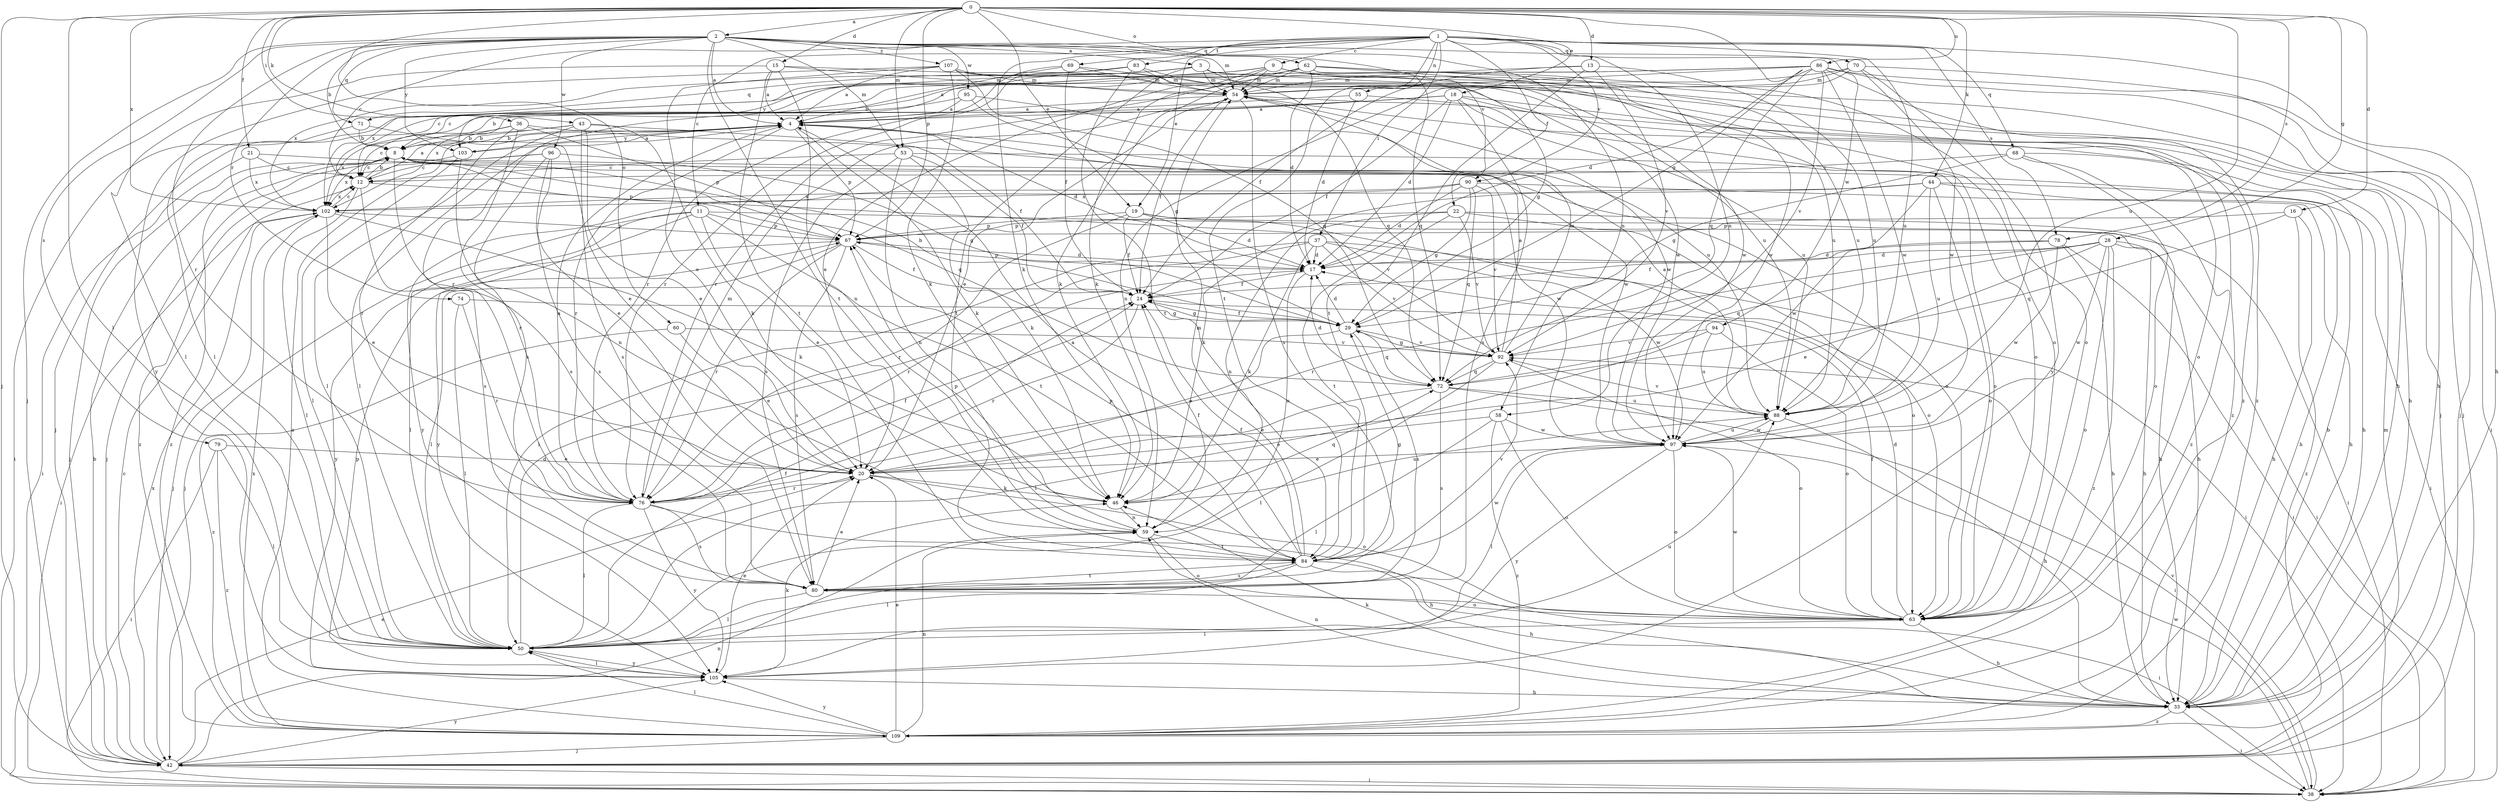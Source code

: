strict digraph  {
0;
1;
2;
3;
4;
8;
9;
11;
12;
13;
15;
16;
17;
18;
19;
20;
21;
22;
24;
28;
29;
33;
36;
37;
38;
42;
43;
44;
46;
50;
53;
54;
55;
58;
59;
60;
62;
63;
67;
68;
69;
70;
71;
72;
74;
76;
78;
79;
80;
83;
84;
86;
88;
90;
92;
94;
95;
96;
97;
102;
103;
105;
107;
109;
0 -> 2  [label=a];
0 -> 13  [label=d];
0 -> 15  [label=d];
0 -> 16  [label=d];
0 -> 18  [label=e];
0 -> 19  [label=e];
0 -> 21  [label=f];
0 -> 28  [label=g];
0 -> 29  [label=g];
0 -> 36  [label=i];
0 -> 42  [label=j];
0 -> 43  [label=k];
0 -> 44  [label=k];
0 -> 50  [label=l];
0 -> 53  [label=m];
0 -> 60  [label=o];
0 -> 62  [label=o];
0 -> 67  [label=p];
0 -> 78  [label=s];
0 -> 86  [label=u];
0 -> 88  [label=u];
0 -> 102  [label=x];
1 -> 9  [label=c];
1 -> 11  [label=c];
1 -> 12  [label=c];
1 -> 19  [label=e];
1 -> 22  [label=f];
1 -> 33  [label=h];
1 -> 37  [label=i];
1 -> 46  [label=k];
1 -> 55  [label=n];
1 -> 58  [label=n];
1 -> 68  [label=q];
1 -> 69  [label=q];
1 -> 70  [label=q];
1 -> 78  [label=s];
1 -> 83  [label=t];
1 -> 84  [label=t];
1 -> 88  [label=u];
1 -> 90  [label=v];
2 -> 3  [label=a];
2 -> 4  [label=a];
2 -> 8  [label=b];
2 -> 42  [label=j];
2 -> 53  [label=m];
2 -> 54  [label=m];
2 -> 58  [label=n];
2 -> 71  [label=q];
2 -> 74  [label=r];
2 -> 76  [label=r];
2 -> 79  [label=s];
2 -> 84  [label=t];
2 -> 90  [label=v];
2 -> 94  [label=w];
2 -> 95  [label=w];
2 -> 96  [label=w];
2 -> 103  [label=y];
2 -> 107  [label=z];
3 -> 54  [label=m];
3 -> 63  [label=o];
3 -> 71  [label=q];
3 -> 72  [label=q];
3 -> 84  [label=t];
3 -> 97  [label=w];
3 -> 103  [label=y];
4 -> 8  [label=b];
4 -> 17  [label=d];
4 -> 46  [label=k];
4 -> 50  [label=l];
4 -> 67  [label=p];
4 -> 76  [label=r];
4 -> 103  [label=y];
8 -> 12  [label=c];
8 -> 42  [label=j];
8 -> 63  [label=o];
8 -> 67  [label=p];
8 -> 72  [label=q];
8 -> 80  [label=s];
8 -> 102  [label=x];
8 -> 109  [label=z];
9 -> 12  [label=c];
9 -> 20  [label=e];
9 -> 38  [label=i];
9 -> 42  [label=j];
9 -> 46  [label=k];
9 -> 54  [label=m];
9 -> 88  [label=u];
9 -> 102  [label=x];
11 -> 20  [label=e];
11 -> 38  [label=i];
11 -> 42  [label=j];
11 -> 50  [label=l];
11 -> 67  [label=p];
11 -> 84  [label=t];
11 -> 105  [label=y];
12 -> 4  [label=a];
12 -> 8  [label=b];
12 -> 50  [label=l];
12 -> 80  [label=s];
12 -> 92  [label=v];
12 -> 102  [label=x];
13 -> 24  [label=f];
13 -> 54  [label=m];
13 -> 84  [label=t];
13 -> 88  [label=u];
13 -> 92  [label=v];
15 -> 4  [label=a];
15 -> 50  [label=l];
15 -> 54  [label=m];
15 -> 59  [label=n];
15 -> 84  [label=t];
15 -> 97  [label=w];
16 -> 33  [label=h];
16 -> 67  [label=p];
16 -> 72  [label=q];
16 -> 109  [label=z];
17 -> 24  [label=f];
17 -> 59  [label=n];
17 -> 67  [label=p];
18 -> 4  [label=a];
18 -> 8  [label=b];
18 -> 17  [label=d];
18 -> 24  [label=f];
18 -> 63  [label=o];
18 -> 80  [label=s];
18 -> 88  [label=u];
18 -> 102  [label=x];
18 -> 109  [label=z];
19 -> 17  [label=d];
19 -> 24  [label=f];
19 -> 33  [label=h];
19 -> 63  [label=o];
19 -> 67  [label=p];
19 -> 76  [label=r];
20 -> 46  [label=k];
20 -> 63  [label=o];
20 -> 76  [label=r];
21 -> 12  [label=c];
21 -> 38  [label=i];
21 -> 97  [label=w];
21 -> 102  [label=x];
22 -> 33  [label=h];
22 -> 59  [label=n];
22 -> 63  [label=o];
22 -> 67  [label=p];
22 -> 84  [label=t];
22 -> 92  [label=v];
24 -> 29  [label=g];
24 -> 76  [label=r];
28 -> 17  [label=d];
28 -> 20  [label=e];
28 -> 33  [label=h];
28 -> 38  [label=i];
28 -> 63  [label=o];
28 -> 72  [label=q];
28 -> 76  [label=r];
28 -> 97  [label=w];
28 -> 109  [label=z];
29 -> 8  [label=b];
29 -> 17  [label=d];
29 -> 20  [label=e];
29 -> 24  [label=f];
29 -> 72  [label=q];
29 -> 80  [label=s];
29 -> 92  [label=v];
33 -> 8  [label=b];
33 -> 38  [label=i];
33 -> 46  [label=k];
33 -> 59  [label=n];
33 -> 109  [label=z];
36 -> 8  [label=b];
36 -> 12  [label=c];
36 -> 67  [label=p];
36 -> 76  [label=r];
36 -> 80  [label=s];
36 -> 97  [label=w];
37 -> 17  [label=d];
37 -> 38  [label=i];
37 -> 46  [label=k];
37 -> 50  [label=l];
37 -> 76  [label=r];
37 -> 92  [label=v];
37 -> 97  [label=w];
38 -> 92  [label=v];
38 -> 97  [label=w];
42 -> 8  [label=b];
42 -> 12  [label=c];
42 -> 20  [label=e];
42 -> 38  [label=i];
42 -> 54  [label=m];
42 -> 59  [label=n];
42 -> 102  [label=x];
42 -> 105  [label=y];
43 -> 8  [label=b];
43 -> 20  [label=e];
43 -> 24  [label=f];
43 -> 46  [label=k];
43 -> 50  [label=l];
43 -> 80  [label=s];
43 -> 102  [label=x];
44 -> 33  [label=h];
44 -> 38  [label=i];
44 -> 46  [label=k];
44 -> 63  [label=o];
44 -> 88  [label=u];
44 -> 97  [label=w];
44 -> 102  [label=x];
46 -> 59  [label=n];
46 -> 72  [label=q];
46 -> 88  [label=u];
50 -> 17  [label=d];
50 -> 24  [label=f];
50 -> 105  [label=y];
53 -> 12  [label=c];
53 -> 24  [label=f];
53 -> 46  [label=k];
53 -> 59  [label=n];
53 -> 63  [label=o];
53 -> 80  [label=s];
54 -> 4  [label=a];
54 -> 20  [label=e];
54 -> 24  [label=f];
54 -> 33  [label=h];
54 -> 80  [label=s];
54 -> 97  [label=w];
55 -> 4  [label=a];
55 -> 17  [label=d];
55 -> 63  [label=o];
58 -> 20  [label=e];
58 -> 50  [label=l];
58 -> 63  [label=o];
58 -> 97  [label=w];
58 -> 109  [label=z];
59 -> 24  [label=f];
59 -> 63  [label=o];
59 -> 67  [label=p];
59 -> 84  [label=t];
60 -> 20  [label=e];
60 -> 92  [label=v];
60 -> 109  [label=z];
62 -> 17  [label=d];
62 -> 46  [label=k];
62 -> 50  [label=l];
62 -> 54  [label=m];
62 -> 63  [label=o];
62 -> 72  [label=q];
62 -> 76  [label=r];
62 -> 88  [label=u];
62 -> 97  [label=w];
63 -> 17  [label=d];
63 -> 24  [label=f];
63 -> 33  [label=h];
63 -> 50  [label=l];
63 -> 97  [label=w];
67 -> 17  [label=d];
67 -> 24  [label=f];
67 -> 50  [label=l];
67 -> 76  [label=r];
67 -> 80  [label=s];
67 -> 105  [label=y];
68 -> 12  [label=c];
68 -> 29  [label=g];
68 -> 33  [label=h];
68 -> 63  [label=o];
68 -> 109  [label=z];
69 -> 4  [label=a];
69 -> 24  [label=f];
69 -> 54  [label=m];
69 -> 76  [label=r];
69 -> 109  [label=z];
70 -> 12  [label=c];
70 -> 42  [label=j];
70 -> 54  [label=m];
70 -> 59  [label=n];
70 -> 97  [label=w];
70 -> 105  [label=y];
71 -> 8  [label=b];
71 -> 20  [label=e];
71 -> 38  [label=i];
72 -> 17  [label=d];
72 -> 20  [label=e];
72 -> 38  [label=i];
72 -> 80  [label=s];
72 -> 88  [label=u];
74 -> 29  [label=g];
74 -> 50  [label=l];
74 -> 76  [label=r];
76 -> 4  [label=a];
76 -> 24  [label=f];
76 -> 33  [label=h];
76 -> 50  [label=l];
76 -> 54  [label=m];
76 -> 80  [label=s];
76 -> 105  [label=y];
78 -> 17  [label=d];
78 -> 24  [label=f];
78 -> 33  [label=h];
78 -> 38  [label=i];
78 -> 97  [label=w];
79 -> 20  [label=e];
79 -> 38  [label=i];
79 -> 50  [label=l];
79 -> 109  [label=z];
80 -> 20  [label=e];
80 -> 50  [label=l];
80 -> 63  [label=o];
80 -> 84  [label=t];
83 -> 29  [label=g];
83 -> 54  [label=m];
83 -> 76  [label=r];
83 -> 84  [label=t];
83 -> 102  [label=x];
84 -> 4  [label=a];
84 -> 24  [label=f];
84 -> 29  [label=g];
84 -> 33  [label=h];
84 -> 38  [label=i];
84 -> 50  [label=l];
84 -> 54  [label=m];
84 -> 67  [label=p];
84 -> 80  [label=s];
84 -> 92  [label=v];
84 -> 97  [label=w];
86 -> 8  [label=b];
86 -> 17  [label=d];
86 -> 33  [label=h];
86 -> 42  [label=j];
86 -> 54  [label=m];
86 -> 72  [label=q];
86 -> 76  [label=r];
86 -> 92  [label=v];
86 -> 97  [label=w];
86 -> 109  [label=z];
88 -> 4  [label=a];
88 -> 33  [label=h];
88 -> 92  [label=v];
88 -> 97  [label=w];
90 -> 17  [label=d];
90 -> 29  [label=g];
90 -> 33  [label=h];
90 -> 72  [label=q];
90 -> 92  [label=v];
90 -> 102  [label=x];
90 -> 105  [label=y];
92 -> 4  [label=a];
92 -> 29  [label=g];
92 -> 50  [label=l];
92 -> 54  [label=m];
92 -> 63  [label=o];
92 -> 72  [label=q];
94 -> 50  [label=l];
94 -> 63  [label=o];
94 -> 88  [label=u];
94 -> 92  [label=v];
95 -> 4  [label=a];
95 -> 29  [label=g];
95 -> 42  [label=j];
95 -> 88  [label=u];
96 -> 12  [label=c];
96 -> 20  [label=e];
96 -> 29  [label=g];
96 -> 76  [label=r];
96 -> 80  [label=s];
96 -> 109  [label=z];
97 -> 20  [label=e];
97 -> 50  [label=l];
97 -> 63  [label=o];
97 -> 88  [label=u];
97 -> 105  [label=y];
102 -> 12  [label=c];
102 -> 20  [label=e];
102 -> 38  [label=i];
102 -> 42  [label=j];
102 -> 46  [label=k];
102 -> 67  [label=p];
103 -> 4  [label=a];
103 -> 42  [label=j];
103 -> 50  [label=l];
103 -> 59  [label=n];
105 -> 20  [label=e];
105 -> 33  [label=h];
105 -> 46  [label=k];
105 -> 50  [label=l];
105 -> 67  [label=p];
105 -> 88  [label=u];
107 -> 4  [label=a];
107 -> 20  [label=e];
107 -> 33  [label=h];
107 -> 46  [label=k];
107 -> 54  [label=m];
107 -> 72  [label=q];
107 -> 88  [label=u];
107 -> 105  [label=y];
109 -> 4  [label=a];
109 -> 20  [label=e];
109 -> 42  [label=j];
109 -> 50  [label=l];
109 -> 59  [label=n];
109 -> 102  [label=x];
109 -> 105  [label=y];
}
